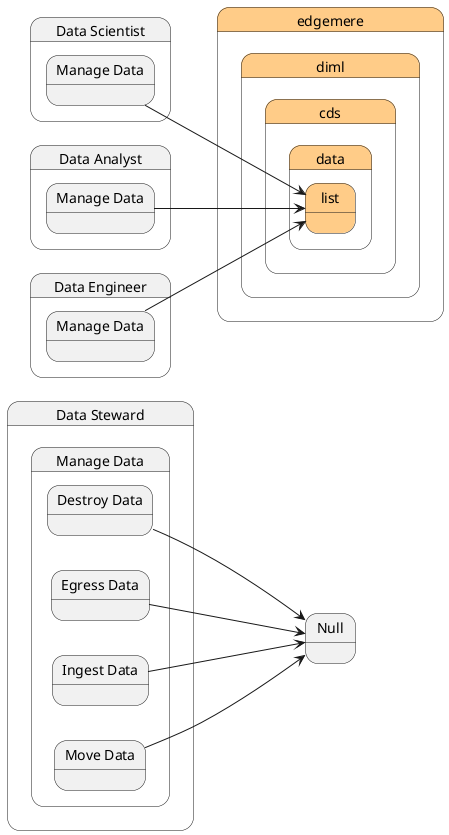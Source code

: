 @startuml
left to right direction



state "Data Scientist" as DataScientist {
    state "Manage Data" as DataScientistManageData {
    }
}
state "edgemere" as edgemere #ffcc88 {
state "diml" as edgemerediml #ffcc88 {
state "cds" as edgemeredimlcds #ffcc88 {
state "data" as edgemeredimlcdsdata #ffcc88 {
state "list" as edgemeredimlcdsdatalist #ffcc88 {
}
}
}
}
}

DataScientistManageData --> edgemeredimlcdsdatalist

state "Data Analyst" as DataAnalyst {
    state "Manage Data" as DataAnalystManageData {
    }
}
state "edgemere" as edgemere #ffcc88 {
state "diml" as edgemerediml #ffcc88 {
state "cds" as edgemeredimlcds #ffcc88 {
state "data" as edgemeredimlcdsdata #ffcc88 {
state "list" as edgemeredimlcdsdatalist #ffcc88 {
}
}
}
}
}

DataAnalystManageData --> edgemeredimlcdsdatalist

state "Data Engineer" as DataEngineer {
    state "Manage Data" as DataEngineerManageData {
    }
}
state "edgemere" as edgemere #ffcc88 {
state "diml" as edgemerediml #ffcc88 {
state "cds" as edgemeredimlcds #ffcc88 {
state "data" as edgemeredimlcdsdata #ffcc88 {
state "list" as edgemeredimlcdsdatalist #ffcc88 {
}
}
}
}
}

DataEngineerManageData --> edgemeredimlcdsdatalist


    state "Data Steward" as DataSteward {
        state "Manage Data" as DataStewardManageData {
            state "Destroy Data" as DataStewardManageDataDestroyData {
            }
        }
    }
    
    DataStewardManageDataDestroyData --> Null
    
 
    state "Data Steward" as DataSteward {
        state "Manage Data" as DataStewardManageData {
            state "Egress Data" as DataStewardManageDataEgressData {
            }
        }
    }
    
    DataStewardManageDataEgressData --> Null
    
 
    state "Data Steward" as DataSteward {
        state "Manage Data" as DataStewardManageData {
            state "Ingest Data" as DataStewardManageDataIngestData {
            }
        }
    }
    
    DataStewardManageDataIngestData --> Null
    
 
    state "Data Steward" as DataSteward {
        state "Manage Data" as DataStewardManageData {
            state "Move Data" as DataStewardManageDataMoveData {
            }
        }
    }
    
    DataStewardManageDataMoveData --> Null
    
 
 

@enduml
